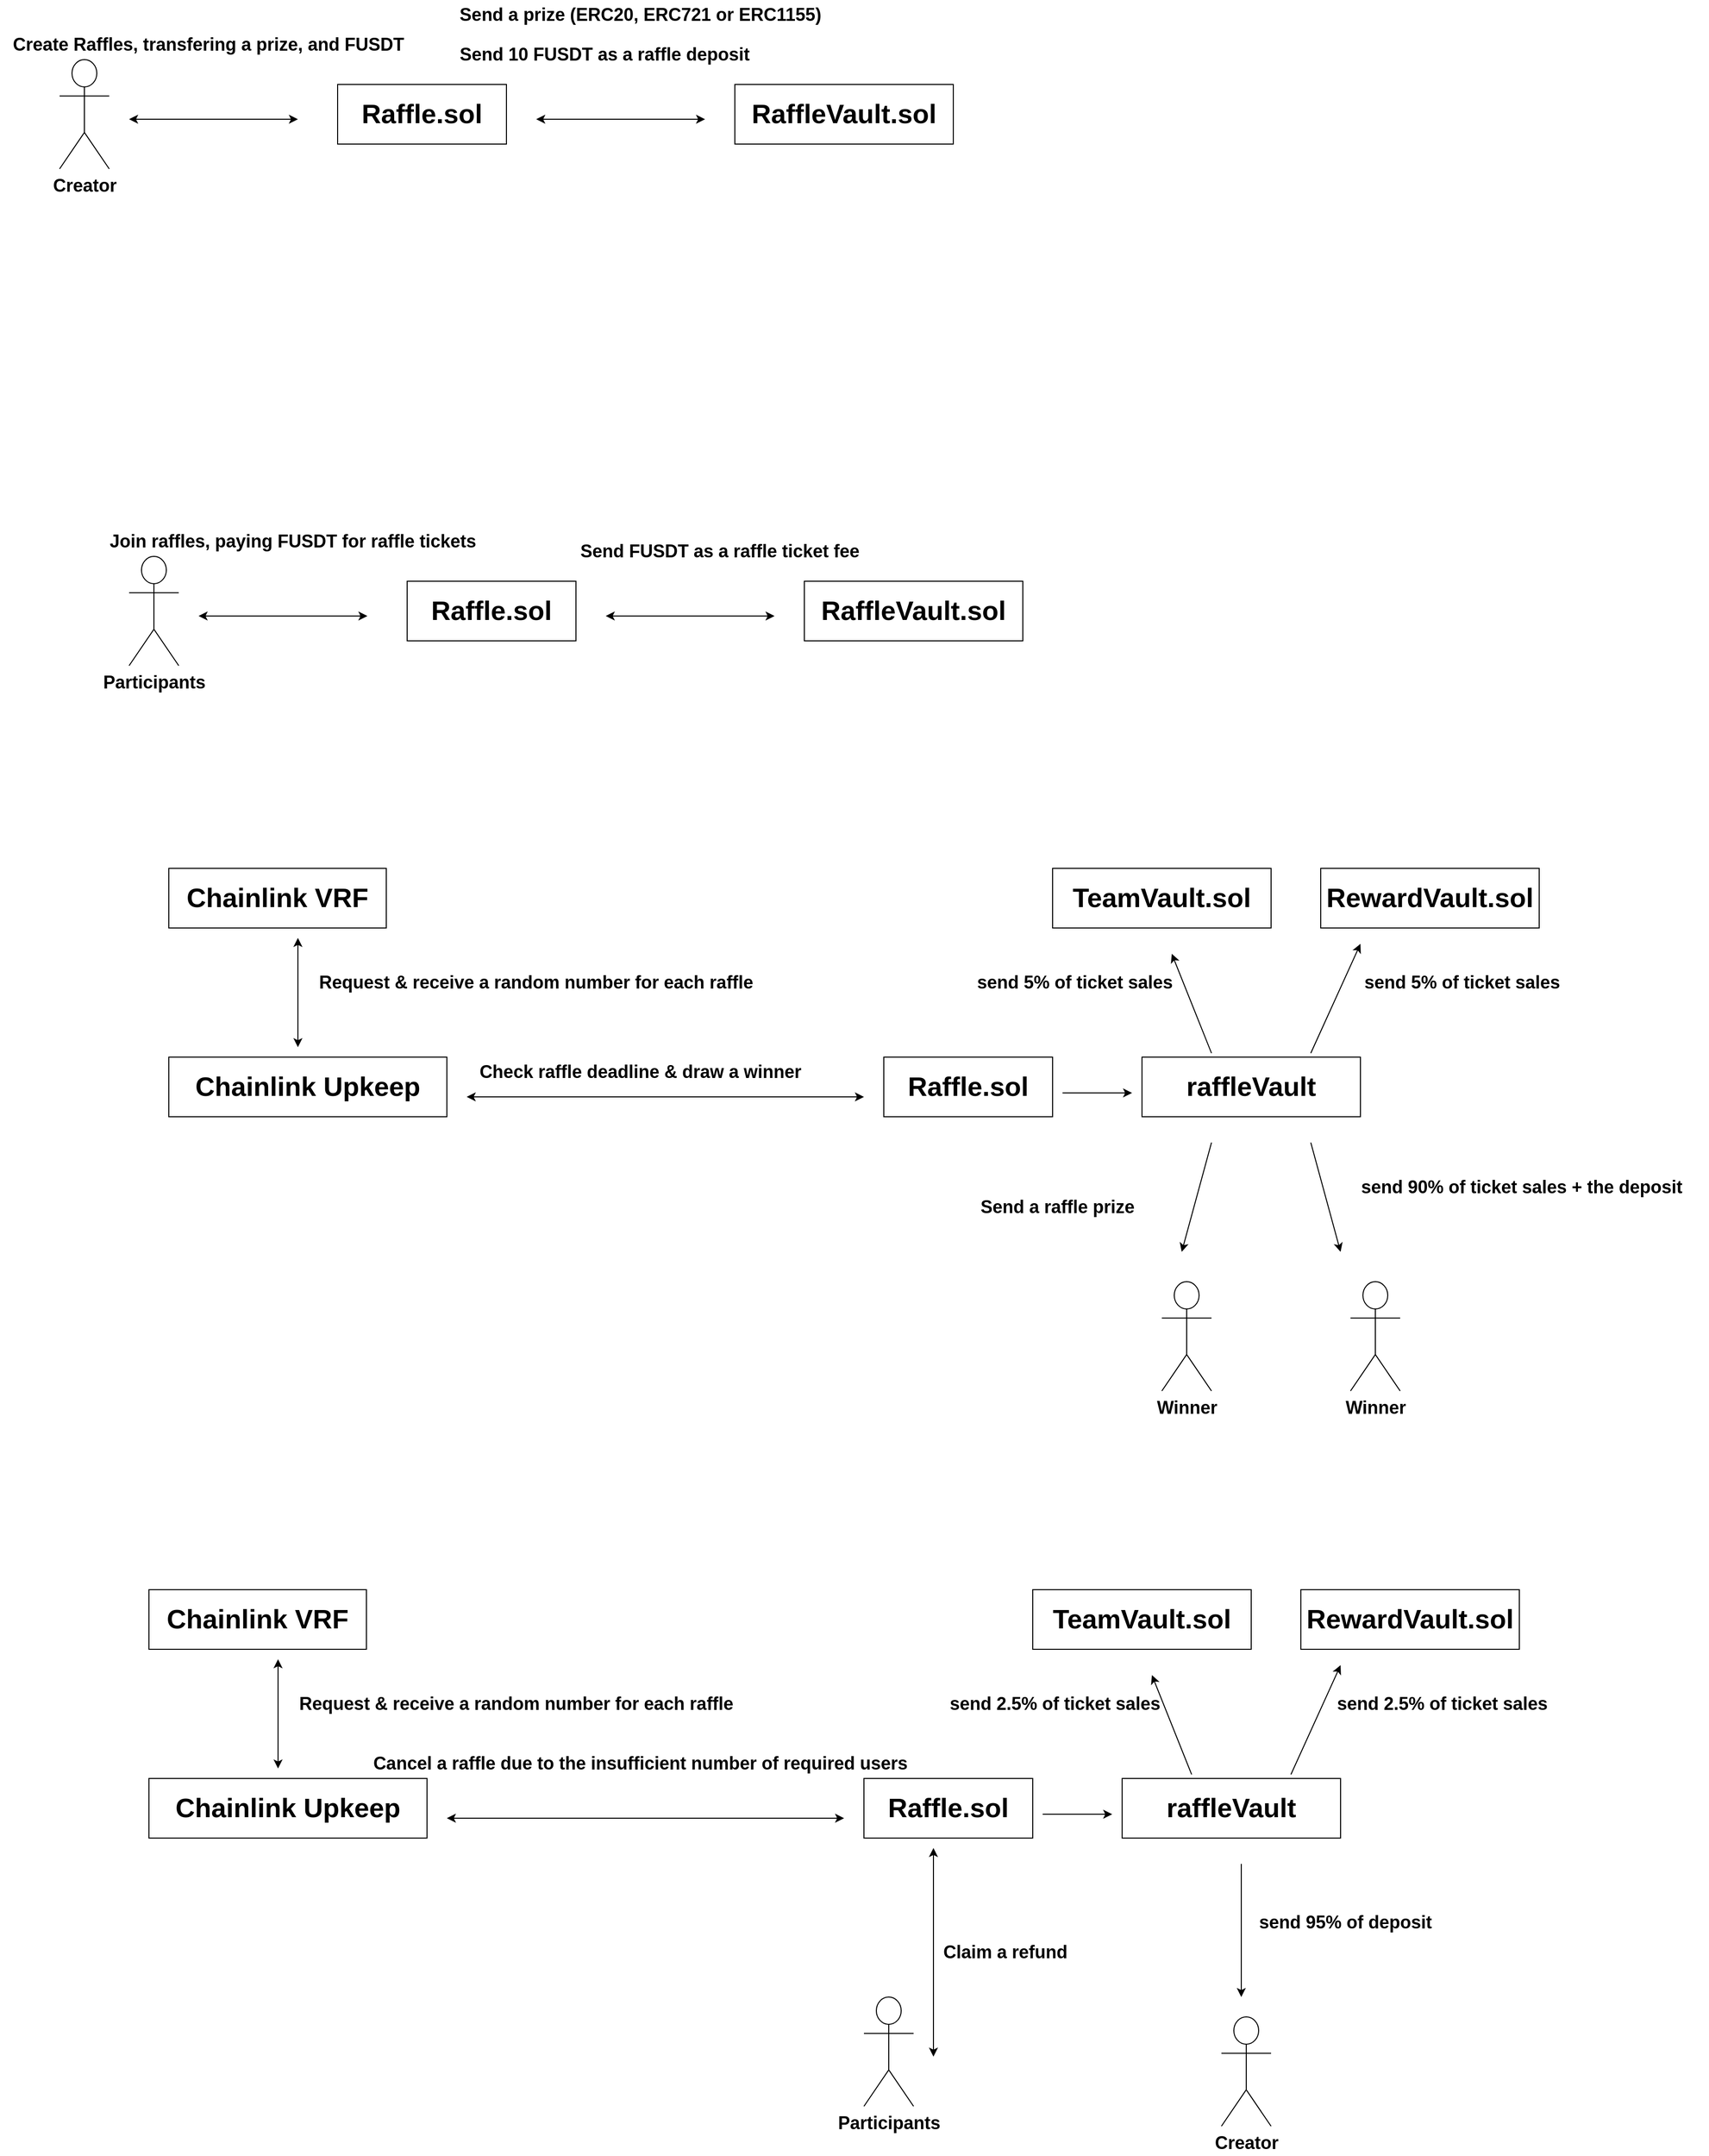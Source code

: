 <mxfile version="23.1.5" type="device">
  <diagram name="페이지-1" id="QouG5cnRgxNIIw9hVeFd">
    <mxGraphModel dx="5607" dy="2600" grid="1" gridSize="10" guides="1" tooltips="1" connect="1" arrows="1" fold="1" page="1" pageScale="1" pageWidth="827" pageHeight="1169" math="0" shadow="0">
      <root>
        <mxCell id="0" />
        <mxCell id="1" parent="0" />
        <mxCell id="tToiSPfZzlxQRiAHiZNh-1" value="&lt;b&gt;&lt;font style=&quot;font-size: 18px;&quot;&gt;Creator&lt;/font&gt;&lt;/b&gt;" style="shape=umlActor;verticalLabelPosition=bottom;verticalAlign=top;html=1;outlineConnect=0;" vertex="1" parent="1">
          <mxGeometry x="-90" y="940" width="50" height="110" as="geometry" />
        </mxCell>
        <mxCell id="tToiSPfZzlxQRiAHiZNh-2" value="&lt;font style=&quot;font-size: 27px;&quot;&gt;&lt;b&gt;Raffle.sol&lt;br&gt;&lt;/b&gt;&lt;/font&gt;" style="rounded=0;whiteSpace=wrap;html=1;" vertex="1" parent="1">
          <mxGeometry x="190" y="965" width="170" height="60" as="geometry" />
        </mxCell>
        <mxCell id="tToiSPfZzlxQRiAHiZNh-3" value="" style="endArrow=classic;startArrow=classic;html=1;rounded=0;" edge="1" parent="1">
          <mxGeometry width="50" height="50" relative="1" as="geometry">
            <mxPoint x="-20" y="1000" as="sourcePoint" />
            <mxPoint x="150" y="1000" as="targetPoint" />
          </mxGeometry>
        </mxCell>
        <mxCell id="tToiSPfZzlxQRiAHiZNh-4" value="&lt;b&gt;&lt;font style=&quot;font-size: 18px;&quot;&gt;Create Raffles, transfering a prize, and FUSDT&lt;/font&gt;&lt;/b&gt;" style="text;html=1;align=center;verticalAlign=middle;whiteSpace=wrap;rounded=0;" vertex="1" parent="1">
          <mxGeometry x="-150" y="910" width="420" height="30" as="geometry" />
        </mxCell>
        <mxCell id="tToiSPfZzlxQRiAHiZNh-21" value="&lt;font style=&quot;font-size: 27px;&quot;&gt;&lt;b&gt;RaffleVault.sol&lt;br&gt;&lt;/b&gt;&lt;/font&gt;" style="rounded=0;whiteSpace=wrap;html=1;" vertex="1" parent="1">
          <mxGeometry x="590" y="965" width="220" height="60" as="geometry" />
        </mxCell>
        <mxCell id="tToiSPfZzlxQRiAHiZNh-22" value="" style="endArrow=classic;startArrow=classic;html=1;rounded=0;" edge="1" parent="1">
          <mxGeometry width="50" height="50" relative="1" as="geometry">
            <mxPoint x="390" y="1000" as="sourcePoint" />
            <mxPoint x="560" y="1000" as="targetPoint" />
          </mxGeometry>
        </mxCell>
        <mxCell id="tToiSPfZzlxQRiAHiZNh-23" value="&lt;b&gt;&lt;font style=&quot;font-size: 18px;&quot;&gt;Send a prize (ERC20, ERC721 or ERC1155)&lt;/font&gt;&lt;/b&gt;" style="text;html=1;align=center;verticalAlign=middle;whiteSpace=wrap;rounded=0;" vertex="1" parent="1">
          <mxGeometry x="310" y="880" width="370" height="30" as="geometry" />
        </mxCell>
        <mxCell id="tToiSPfZzlxQRiAHiZNh-24" value="&lt;b&gt;&lt;font style=&quot;font-size: 18px;&quot;&gt;Send 10 FUSDT as a raffle deposit&lt;/font&gt;&lt;/b&gt;" style="text;html=1;align=center;verticalAlign=middle;whiteSpace=wrap;rounded=0;" vertex="1" parent="1">
          <mxGeometry x="224" y="920" width="470" height="30" as="geometry" />
        </mxCell>
        <mxCell id="tToiSPfZzlxQRiAHiZNh-25" value="&lt;b&gt;&lt;font style=&quot;font-size: 18px;&quot;&gt;Participants&lt;/font&gt;&lt;/b&gt;" style="shape=umlActor;verticalLabelPosition=bottom;verticalAlign=top;html=1;outlineConnect=0;" vertex="1" parent="1">
          <mxGeometry x="-20" y="1440" width="50" height="110" as="geometry" />
        </mxCell>
        <mxCell id="tToiSPfZzlxQRiAHiZNh-26" value="&lt;font style=&quot;font-size: 27px;&quot;&gt;&lt;b&gt;Raffle.sol&lt;br&gt;&lt;/b&gt;&lt;/font&gt;" style="rounded=0;whiteSpace=wrap;html=1;" vertex="1" parent="1">
          <mxGeometry x="260" y="1465" width="170" height="60" as="geometry" />
        </mxCell>
        <mxCell id="tToiSPfZzlxQRiAHiZNh-27" value="" style="endArrow=classic;startArrow=classic;html=1;rounded=0;" edge="1" parent="1">
          <mxGeometry width="50" height="50" relative="1" as="geometry">
            <mxPoint x="50" y="1500" as="sourcePoint" />
            <mxPoint x="220" y="1500" as="targetPoint" />
          </mxGeometry>
        </mxCell>
        <mxCell id="tToiSPfZzlxQRiAHiZNh-28" value="&lt;b&gt;&lt;font style=&quot;font-size: 18px;&quot;&gt;Join raffles, paying FUSDT for raffle tickets&lt;/font&gt;&lt;/b&gt;" style="text;html=1;align=center;verticalAlign=middle;whiteSpace=wrap;rounded=0;" vertex="1" parent="1">
          <mxGeometry x="-50" y="1410" width="390" height="30" as="geometry" />
        </mxCell>
        <mxCell id="tToiSPfZzlxQRiAHiZNh-29" value="&lt;font style=&quot;font-size: 27px;&quot;&gt;&lt;b style=&quot;border-color: var(--border-color);&quot;&gt;RaffleVault.sol&lt;/b&gt;&lt;b&gt;&lt;br&gt;&lt;/b&gt;&lt;/font&gt;" style="rounded=0;whiteSpace=wrap;html=1;" vertex="1" parent="1">
          <mxGeometry x="660" y="1465" width="220" height="60" as="geometry" />
        </mxCell>
        <mxCell id="tToiSPfZzlxQRiAHiZNh-30" value="" style="endArrow=classic;startArrow=classic;html=1;rounded=0;" edge="1" parent="1">
          <mxGeometry width="50" height="50" relative="1" as="geometry">
            <mxPoint x="460" y="1500" as="sourcePoint" />
            <mxPoint x="630" y="1500" as="targetPoint" />
          </mxGeometry>
        </mxCell>
        <mxCell id="tToiSPfZzlxQRiAHiZNh-32" value="&lt;b&gt;&lt;font style=&quot;font-size: 18px;&quot;&gt;Send FUSDT as a raffle ticket fee&lt;/font&gt;&lt;/b&gt;" style="text;html=1;align=center;verticalAlign=middle;whiteSpace=wrap;rounded=0;" vertex="1" parent="1">
          <mxGeometry x="340" y="1420" width="470" height="30" as="geometry" />
        </mxCell>
        <mxCell id="tToiSPfZzlxQRiAHiZNh-40" value="&lt;font style=&quot;font-size: 27px;&quot;&gt;&lt;b&gt;Chainlink VRF&lt;br&gt;&lt;/b&gt;&lt;/font&gt;" style="rounded=0;whiteSpace=wrap;html=1;" vertex="1" parent="1">
          <mxGeometry x="20" y="1754" width="219" height="60" as="geometry" />
        </mxCell>
        <mxCell id="tToiSPfZzlxQRiAHiZNh-41" value="&lt;font style=&quot;font-size: 27px;&quot;&gt;&lt;b&gt;Chainlink Upkeep&lt;br&gt;&lt;/b&gt;&lt;/font&gt;" style="rounded=0;whiteSpace=wrap;html=1;" vertex="1" parent="1">
          <mxGeometry x="20" y="1944" width="280" height="60" as="geometry" />
        </mxCell>
        <mxCell id="tToiSPfZzlxQRiAHiZNh-43" value="&lt;b&gt;&lt;font style=&quot;font-size: 18px;&quot;&gt;Check raffle deadline &amp;amp; draw a winner&lt;/font&gt;&lt;/b&gt;" style="text;html=1;align=center;verticalAlign=middle;whiteSpace=wrap;rounded=0;" vertex="1" parent="1">
          <mxGeometry x="310" y="1944" width="370" height="30" as="geometry" />
        </mxCell>
        <mxCell id="tToiSPfZzlxQRiAHiZNh-44" value="&lt;b&gt;&lt;font style=&quot;font-size: 18px;&quot;&gt;Request &amp;amp; receive a random number for each raffle&lt;/font&gt;&lt;/b&gt;" style="text;html=1;align=center;verticalAlign=middle;whiteSpace=wrap;rounded=0;" vertex="1" parent="1">
          <mxGeometry x="170" y="1854" width="440" height="30" as="geometry" />
        </mxCell>
        <mxCell id="tToiSPfZzlxQRiAHiZNh-45" value="" style="endArrow=classic;startArrow=classic;html=1;rounded=0;" edge="1" parent="1">
          <mxGeometry width="50" height="50" relative="1" as="geometry">
            <mxPoint x="150" y="1934" as="sourcePoint" />
            <mxPoint x="150" y="1824" as="targetPoint" />
          </mxGeometry>
        </mxCell>
        <mxCell id="tToiSPfZzlxQRiAHiZNh-46" value="&lt;font style=&quot;font-size: 27px;&quot;&gt;&lt;b&gt;Raffle.sol&lt;br&gt;&lt;/b&gt;&lt;/font&gt;" style="rounded=0;whiteSpace=wrap;html=1;" vertex="1" parent="1">
          <mxGeometry x="740" y="1944" width="170" height="60" as="geometry" />
        </mxCell>
        <mxCell id="tToiSPfZzlxQRiAHiZNh-47" value="" style="endArrow=classic;startArrow=classic;html=1;rounded=0;" edge="1" parent="1">
          <mxGeometry width="50" height="50" relative="1" as="geometry">
            <mxPoint x="320" y="1984" as="sourcePoint" />
            <mxPoint x="720" y="1984" as="targetPoint" />
          </mxGeometry>
        </mxCell>
        <mxCell id="tToiSPfZzlxQRiAHiZNh-48" value="&lt;font style=&quot;font-size: 27px;&quot;&gt;&lt;b&gt;raffleVault&lt;br&gt;&lt;/b&gt;&lt;/font&gt;" style="rounded=0;whiteSpace=wrap;html=1;" vertex="1" parent="1">
          <mxGeometry x="1000" y="1944" width="220" height="60" as="geometry" />
        </mxCell>
        <mxCell id="tToiSPfZzlxQRiAHiZNh-49" value="&lt;b&gt;&lt;font style=&quot;font-size: 18px;&quot;&gt;Winner&lt;/font&gt;&lt;/b&gt;" style="shape=umlActor;verticalLabelPosition=bottom;verticalAlign=top;html=1;outlineConnect=0;" vertex="1" parent="1">
          <mxGeometry x="1210" y="2170" width="50" height="110" as="geometry" />
        </mxCell>
        <mxCell id="tToiSPfZzlxQRiAHiZNh-52" value="&lt;b&gt;&lt;font style=&quot;font-size: 18px;&quot;&gt;Winner&lt;/font&gt;&lt;/b&gt;" style="shape=umlActor;verticalLabelPosition=bottom;verticalAlign=top;html=1;outlineConnect=0;" vertex="1" parent="1">
          <mxGeometry x="1020" y="2170" width="50" height="110" as="geometry" />
        </mxCell>
        <mxCell id="tToiSPfZzlxQRiAHiZNh-54" value="" style="endArrow=classic;html=1;rounded=0;" edge="1" parent="1">
          <mxGeometry width="50" height="50" relative="1" as="geometry">
            <mxPoint x="1070" y="2030" as="sourcePoint" />
            <mxPoint x="1040" y="2140" as="targetPoint" />
          </mxGeometry>
        </mxCell>
        <mxCell id="tToiSPfZzlxQRiAHiZNh-56" value="&lt;span style=&quot;font-size: 18px;&quot;&gt;&lt;b&gt;Send a raffle prize&lt;/b&gt;&lt;/span&gt;" style="text;html=1;align=center;verticalAlign=middle;whiteSpace=wrap;rounded=0;" vertex="1" parent="1">
          <mxGeometry x="730" y="2080" width="370" height="30" as="geometry" />
        </mxCell>
        <mxCell id="tToiSPfZzlxQRiAHiZNh-58" value="&lt;span style=&quot;font-size: 18px;&quot;&gt;&lt;b&gt;send 90% of ticket sales + the deposit&amp;nbsp;&lt;/b&gt;&lt;/span&gt;" style="text;html=1;align=center;verticalAlign=middle;whiteSpace=wrap;rounded=0;" vertex="1" parent="1">
          <mxGeometry x="1200" y="2060" width="370" height="30" as="geometry" />
        </mxCell>
        <mxCell id="tToiSPfZzlxQRiAHiZNh-59" value="" style="endArrow=classic;html=1;rounded=0;" edge="1" parent="1">
          <mxGeometry width="50" height="50" relative="1" as="geometry">
            <mxPoint x="1170" y="2030" as="sourcePoint" />
            <mxPoint x="1200" y="2140" as="targetPoint" />
          </mxGeometry>
        </mxCell>
        <mxCell id="tToiSPfZzlxQRiAHiZNh-60" value="&lt;font style=&quot;font-size: 27px;&quot;&gt;&lt;b&gt;RewardVault.sol&lt;br&gt;&lt;/b&gt;&lt;/font&gt;" style="rounded=0;whiteSpace=wrap;html=1;" vertex="1" parent="1">
          <mxGeometry x="1180" y="1754" width="220" height="60" as="geometry" />
        </mxCell>
        <mxCell id="tToiSPfZzlxQRiAHiZNh-61" value="&lt;font style=&quot;font-size: 27px;&quot;&gt;&lt;b&gt;TeamVault.sol&lt;br&gt;&lt;/b&gt;&lt;/font&gt;" style="rounded=0;whiteSpace=wrap;html=1;" vertex="1" parent="1">
          <mxGeometry x="910" y="1754" width="220" height="60" as="geometry" />
        </mxCell>
        <mxCell id="tToiSPfZzlxQRiAHiZNh-62" value="" style="endArrow=classic;html=1;rounded=0;" edge="1" parent="1">
          <mxGeometry width="50" height="50" relative="1" as="geometry">
            <mxPoint x="1070" y="1940" as="sourcePoint" />
            <mxPoint x="1030" y="1840" as="targetPoint" />
          </mxGeometry>
        </mxCell>
        <mxCell id="tToiSPfZzlxQRiAHiZNh-63" value="" style="endArrow=classic;html=1;rounded=0;" edge="1" parent="1">
          <mxGeometry width="50" height="50" relative="1" as="geometry">
            <mxPoint x="1170" y="1940" as="sourcePoint" />
            <mxPoint x="1220" y="1830" as="targetPoint" />
          </mxGeometry>
        </mxCell>
        <mxCell id="tToiSPfZzlxQRiAHiZNh-64" value="&lt;span style=&quot;font-size: 18px;&quot;&gt;&lt;b&gt;send 5% of ticket sales&amp;nbsp;&lt;/b&gt;&lt;/span&gt;" style="text;html=1;align=center;verticalAlign=middle;whiteSpace=wrap;rounded=0;" vertex="1" parent="1">
          <mxGeometry x="750" y="1854" width="370" height="30" as="geometry" />
        </mxCell>
        <mxCell id="tToiSPfZzlxQRiAHiZNh-65" value="&lt;span style=&quot;font-size: 18px;&quot;&gt;&lt;b&gt;send 5% of ticket sales&amp;nbsp;&lt;/b&gt;&lt;/span&gt;" style="text;html=1;align=center;verticalAlign=middle;whiteSpace=wrap;rounded=0;" vertex="1" parent="1">
          <mxGeometry x="1140" y="1854" width="370" height="30" as="geometry" />
        </mxCell>
        <mxCell id="tToiSPfZzlxQRiAHiZNh-67" value="" style="endArrow=classic;html=1;rounded=0;" edge="1" parent="1">
          <mxGeometry width="50" height="50" relative="1" as="geometry">
            <mxPoint x="920" y="1980" as="sourcePoint" />
            <mxPoint x="990" y="1980" as="targetPoint" />
          </mxGeometry>
        </mxCell>
        <mxCell id="tToiSPfZzlxQRiAHiZNh-69" value="&lt;font style=&quot;font-size: 27px;&quot;&gt;&lt;b&gt;Chainlink VRF&lt;br&gt;&lt;/b&gt;&lt;/font&gt;" style="rounded=0;whiteSpace=wrap;html=1;" vertex="1" parent="1">
          <mxGeometry y="2480" width="219" height="60" as="geometry" />
        </mxCell>
        <mxCell id="tToiSPfZzlxQRiAHiZNh-70" value="&lt;font style=&quot;font-size: 27px;&quot;&gt;&lt;b&gt;Chainlink Upkeep&lt;br&gt;&lt;/b&gt;&lt;/font&gt;" style="rounded=0;whiteSpace=wrap;html=1;" vertex="1" parent="1">
          <mxGeometry y="2670" width="280" height="60" as="geometry" />
        </mxCell>
        <mxCell id="tToiSPfZzlxQRiAHiZNh-71" value="&lt;b&gt;&lt;font style=&quot;font-size: 18px;&quot;&gt;Cancel a raffle due to the insufficient number of required users&lt;/font&gt;&lt;/b&gt;" style="text;html=1;align=center;verticalAlign=middle;whiteSpace=wrap;rounded=0;" vertex="1" parent="1">
          <mxGeometry x="195" y="2640" width="600" height="30" as="geometry" />
        </mxCell>
        <mxCell id="tToiSPfZzlxQRiAHiZNh-72" value="&lt;b&gt;&lt;font style=&quot;font-size: 18px;&quot;&gt;Request &amp;amp; receive a random number for each raffle&lt;/font&gt;&lt;/b&gt;" style="text;html=1;align=center;verticalAlign=middle;whiteSpace=wrap;rounded=0;" vertex="1" parent="1">
          <mxGeometry x="150" y="2580" width="440" height="30" as="geometry" />
        </mxCell>
        <mxCell id="tToiSPfZzlxQRiAHiZNh-73" value="" style="endArrow=classic;startArrow=classic;html=1;rounded=0;" edge="1" parent="1">
          <mxGeometry width="50" height="50" relative="1" as="geometry">
            <mxPoint x="130" y="2660" as="sourcePoint" />
            <mxPoint x="130" y="2550" as="targetPoint" />
          </mxGeometry>
        </mxCell>
        <mxCell id="tToiSPfZzlxQRiAHiZNh-74" value="&lt;font style=&quot;font-size: 27px;&quot;&gt;&lt;b&gt;Raffle.sol&lt;br&gt;&lt;/b&gt;&lt;/font&gt;" style="rounded=0;whiteSpace=wrap;html=1;" vertex="1" parent="1">
          <mxGeometry x="720" y="2670" width="170" height="60" as="geometry" />
        </mxCell>
        <mxCell id="tToiSPfZzlxQRiAHiZNh-75" value="" style="endArrow=classic;startArrow=classic;html=1;rounded=0;" edge="1" parent="1">
          <mxGeometry width="50" height="50" relative="1" as="geometry">
            <mxPoint x="300" y="2710" as="sourcePoint" />
            <mxPoint x="700" y="2710" as="targetPoint" />
          </mxGeometry>
        </mxCell>
        <mxCell id="tToiSPfZzlxQRiAHiZNh-76" value="&lt;font style=&quot;font-size: 27px;&quot;&gt;&lt;b&gt;raffleVault&lt;br&gt;&lt;/b&gt;&lt;/font&gt;" style="rounded=0;whiteSpace=wrap;html=1;" vertex="1" parent="1">
          <mxGeometry x="980" y="2670" width="220" height="60" as="geometry" />
        </mxCell>
        <mxCell id="tToiSPfZzlxQRiAHiZNh-77" value="&lt;b&gt;&lt;font style=&quot;font-size: 18px;&quot;&gt;Creator&lt;/font&gt;&lt;/b&gt;" style="shape=umlActor;verticalLabelPosition=bottom;verticalAlign=top;html=1;outlineConnect=0;" vertex="1" parent="1">
          <mxGeometry x="1080" y="2910" width="50" height="110" as="geometry" />
        </mxCell>
        <mxCell id="tToiSPfZzlxQRiAHiZNh-81" value="&lt;span style=&quot;font-size: 18px;&quot;&gt;&lt;b&gt;send 95% of deposit&lt;/b&gt;&lt;/span&gt;" style="text;html=1;align=center;verticalAlign=middle;whiteSpace=wrap;rounded=0;" vertex="1" parent="1">
          <mxGeometry x="1020" y="2800" width="370" height="30" as="geometry" />
        </mxCell>
        <mxCell id="tToiSPfZzlxQRiAHiZNh-82" value="" style="endArrow=classic;html=1;rounded=0;" edge="1" parent="1">
          <mxGeometry width="50" height="50" relative="1" as="geometry">
            <mxPoint x="1100" y="2756" as="sourcePoint" />
            <mxPoint x="1100" y="2890" as="targetPoint" />
          </mxGeometry>
        </mxCell>
        <mxCell id="tToiSPfZzlxQRiAHiZNh-83" value="&lt;font style=&quot;font-size: 27px;&quot;&gt;&lt;b&gt;RewardVault.sol&lt;br&gt;&lt;/b&gt;&lt;/font&gt;" style="rounded=0;whiteSpace=wrap;html=1;" vertex="1" parent="1">
          <mxGeometry x="1160" y="2480" width="220" height="60" as="geometry" />
        </mxCell>
        <mxCell id="tToiSPfZzlxQRiAHiZNh-84" value="&lt;font style=&quot;font-size: 27px;&quot;&gt;&lt;b&gt;TeamVault.sol&lt;br&gt;&lt;/b&gt;&lt;/font&gt;" style="rounded=0;whiteSpace=wrap;html=1;" vertex="1" parent="1">
          <mxGeometry x="890" y="2480" width="220" height="60" as="geometry" />
        </mxCell>
        <mxCell id="tToiSPfZzlxQRiAHiZNh-85" value="" style="endArrow=classic;html=1;rounded=0;" edge="1" parent="1">
          <mxGeometry width="50" height="50" relative="1" as="geometry">
            <mxPoint x="1050" y="2666" as="sourcePoint" />
            <mxPoint x="1010" y="2566" as="targetPoint" />
          </mxGeometry>
        </mxCell>
        <mxCell id="tToiSPfZzlxQRiAHiZNh-86" value="" style="endArrow=classic;html=1;rounded=0;" edge="1" parent="1">
          <mxGeometry width="50" height="50" relative="1" as="geometry">
            <mxPoint x="1150" y="2666" as="sourcePoint" />
            <mxPoint x="1200" y="2556" as="targetPoint" />
          </mxGeometry>
        </mxCell>
        <mxCell id="tToiSPfZzlxQRiAHiZNh-87" value="&lt;span style=&quot;font-size: 18px;&quot;&gt;&lt;b&gt;send 2.5% of ticket sales&amp;nbsp;&lt;/b&gt;&lt;/span&gt;" style="text;html=1;align=center;verticalAlign=middle;whiteSpace=wrap;rounded=0;" vertex="1" parent="1">
          <mxGeometry x="730" y="2580" width="370" height="30" as="geometry" />
        </mxCell>
        <mxCell id="tToiSPfZzlxQRiAHiZNh-88" value="&lt;span style=&quot;font-size: 18px;&quot;&gt;&lt;b&gt;send 2.5% of ticket sales&amp;nbsp;&lt;/b&gt;&lt;/span&gt;" style="text;html=1;align=center;verticalAlign=middle;whiteSpace=wrap;rounded=0;" vertex="1" parent="1">
          <mxGeometry x="1120" y="2580" width="370" height="30" as="geometry" />
        </mxCell>
        <mxCell id="tToiSPfZzlxQRiAHiZNh-89" value="" style="endArrow=classic;html=1;rounded=0;" edge="1" parent="1">
          <mxGeometry width="50" height="50" relative="1" as="geometry">
            <mxPoint x="900" y="2706" as="sourcePoint" />
            <mxPoint x="970" y="2706" as="targetPoint" />
          </mxGeometry>
        </mxCell>
        <mxCell id="tToiSPfZzlxQRiAHiZNh-92" value="&lt;b&gt;&lt;font style=&quot;font-size: 18px;&quot;&gt;Participants&lt;/font&gt;&lt;/b&gt;" style="shape=umlActor;verticalLabelPosition=bottom;verticalAlign=top;html=1;outlineConnect=0;" vertex="1" parent="1">
          <mxGeometry x="720" y="2890" width="50" height="110" as="geometry" />
        </mxCell>
        <mxCell id="tToiSPfZzlxQRiAHiZNh-94" value="" style="endArrow=classic;startArrow=classic;html=1;rounded=0;" edge="1" parent="1">
          <mxGeometry width="50" height="50" relative="1" as="geometry">
            <mxPoint x="790" y="2950" as="sourcePoint" />
            <mxPoint x="790" y="2740" as="targetPoint" />
          </mxGeometry>
        </mxCell>
        <mxCell id="tToiSPfZzlxQRiAHiZNh-97" value="&lt;span style=&quot;font-size: 18px;&quot;&gt;&lt;b&gt;Claim a refund&amp;nbsp;&lt;/b&gt;&lt;/span&gt;" style="text;html=1;align=center;verticalAlign=middle;whiteSpace=wrap;rounded=0;" vertex="1" parent="1">
          <mxGeometry x="680" y="2830" width="370" height="30" as="geometry" />
        </mxCell>
      </root>
    </mxGraphModel>
  </diagram>
</mxfile>
